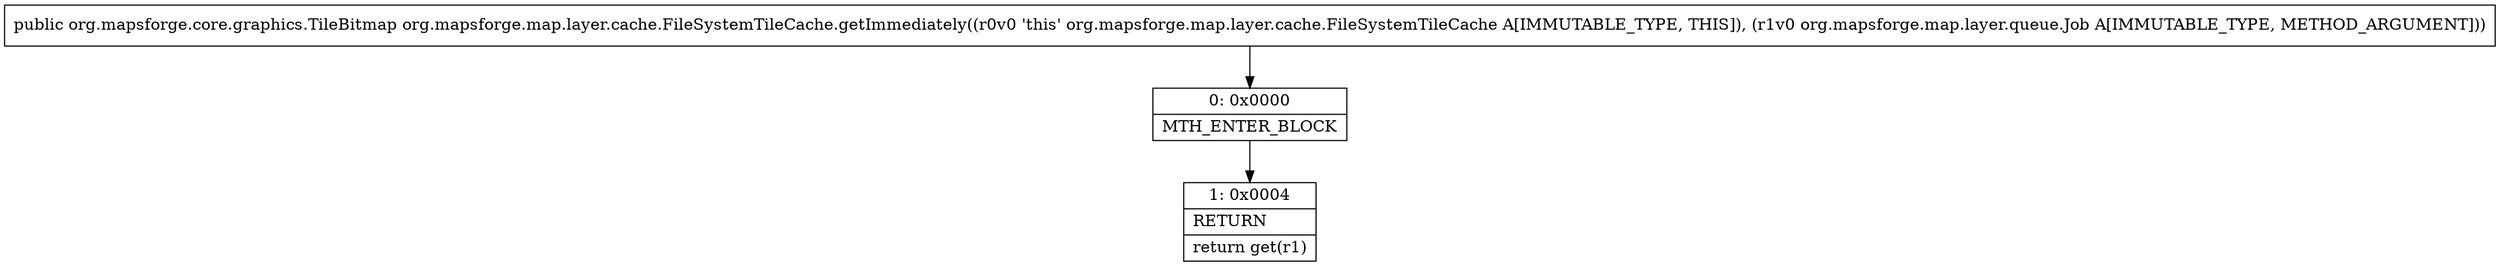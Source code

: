 digraph "CFG fororg.mapsforge.map.layer.cache.FileSystemTileCache.getImmediately(Lorg\/mapsforge\/map\/layer\/queue\/Job;)Lorg\/mapsforge\/core\/graphics\/TileBitmap;" {
Node_0 [shape=record,label="{0\:\ 0x0000|MTH_ENTER_BLOCK\l}"];
Node_1 [shape=record,label="{1\:\ 0x0004|RETURN\l|return get(r1)\l}"];
MethodNode[shape=record,label="{public org.mapsforge.core.graphics.TileBitmap org.mapsforge.map.layer.cache.FileSystemTileCache.getImmediately((r0v0 'this' org.mapsforge.map.layer.cache.FileSystemTileCache A[IMMUTABLE_TYPE, THIS]), (r1v0 org.mapsforge.map.layer.queue.Job A[IMMUTABLE_TYPE, METHOD_ARGUMENT])) }"];
MethodNode -> Node_0;
Node_0 -> Node_1;
}

